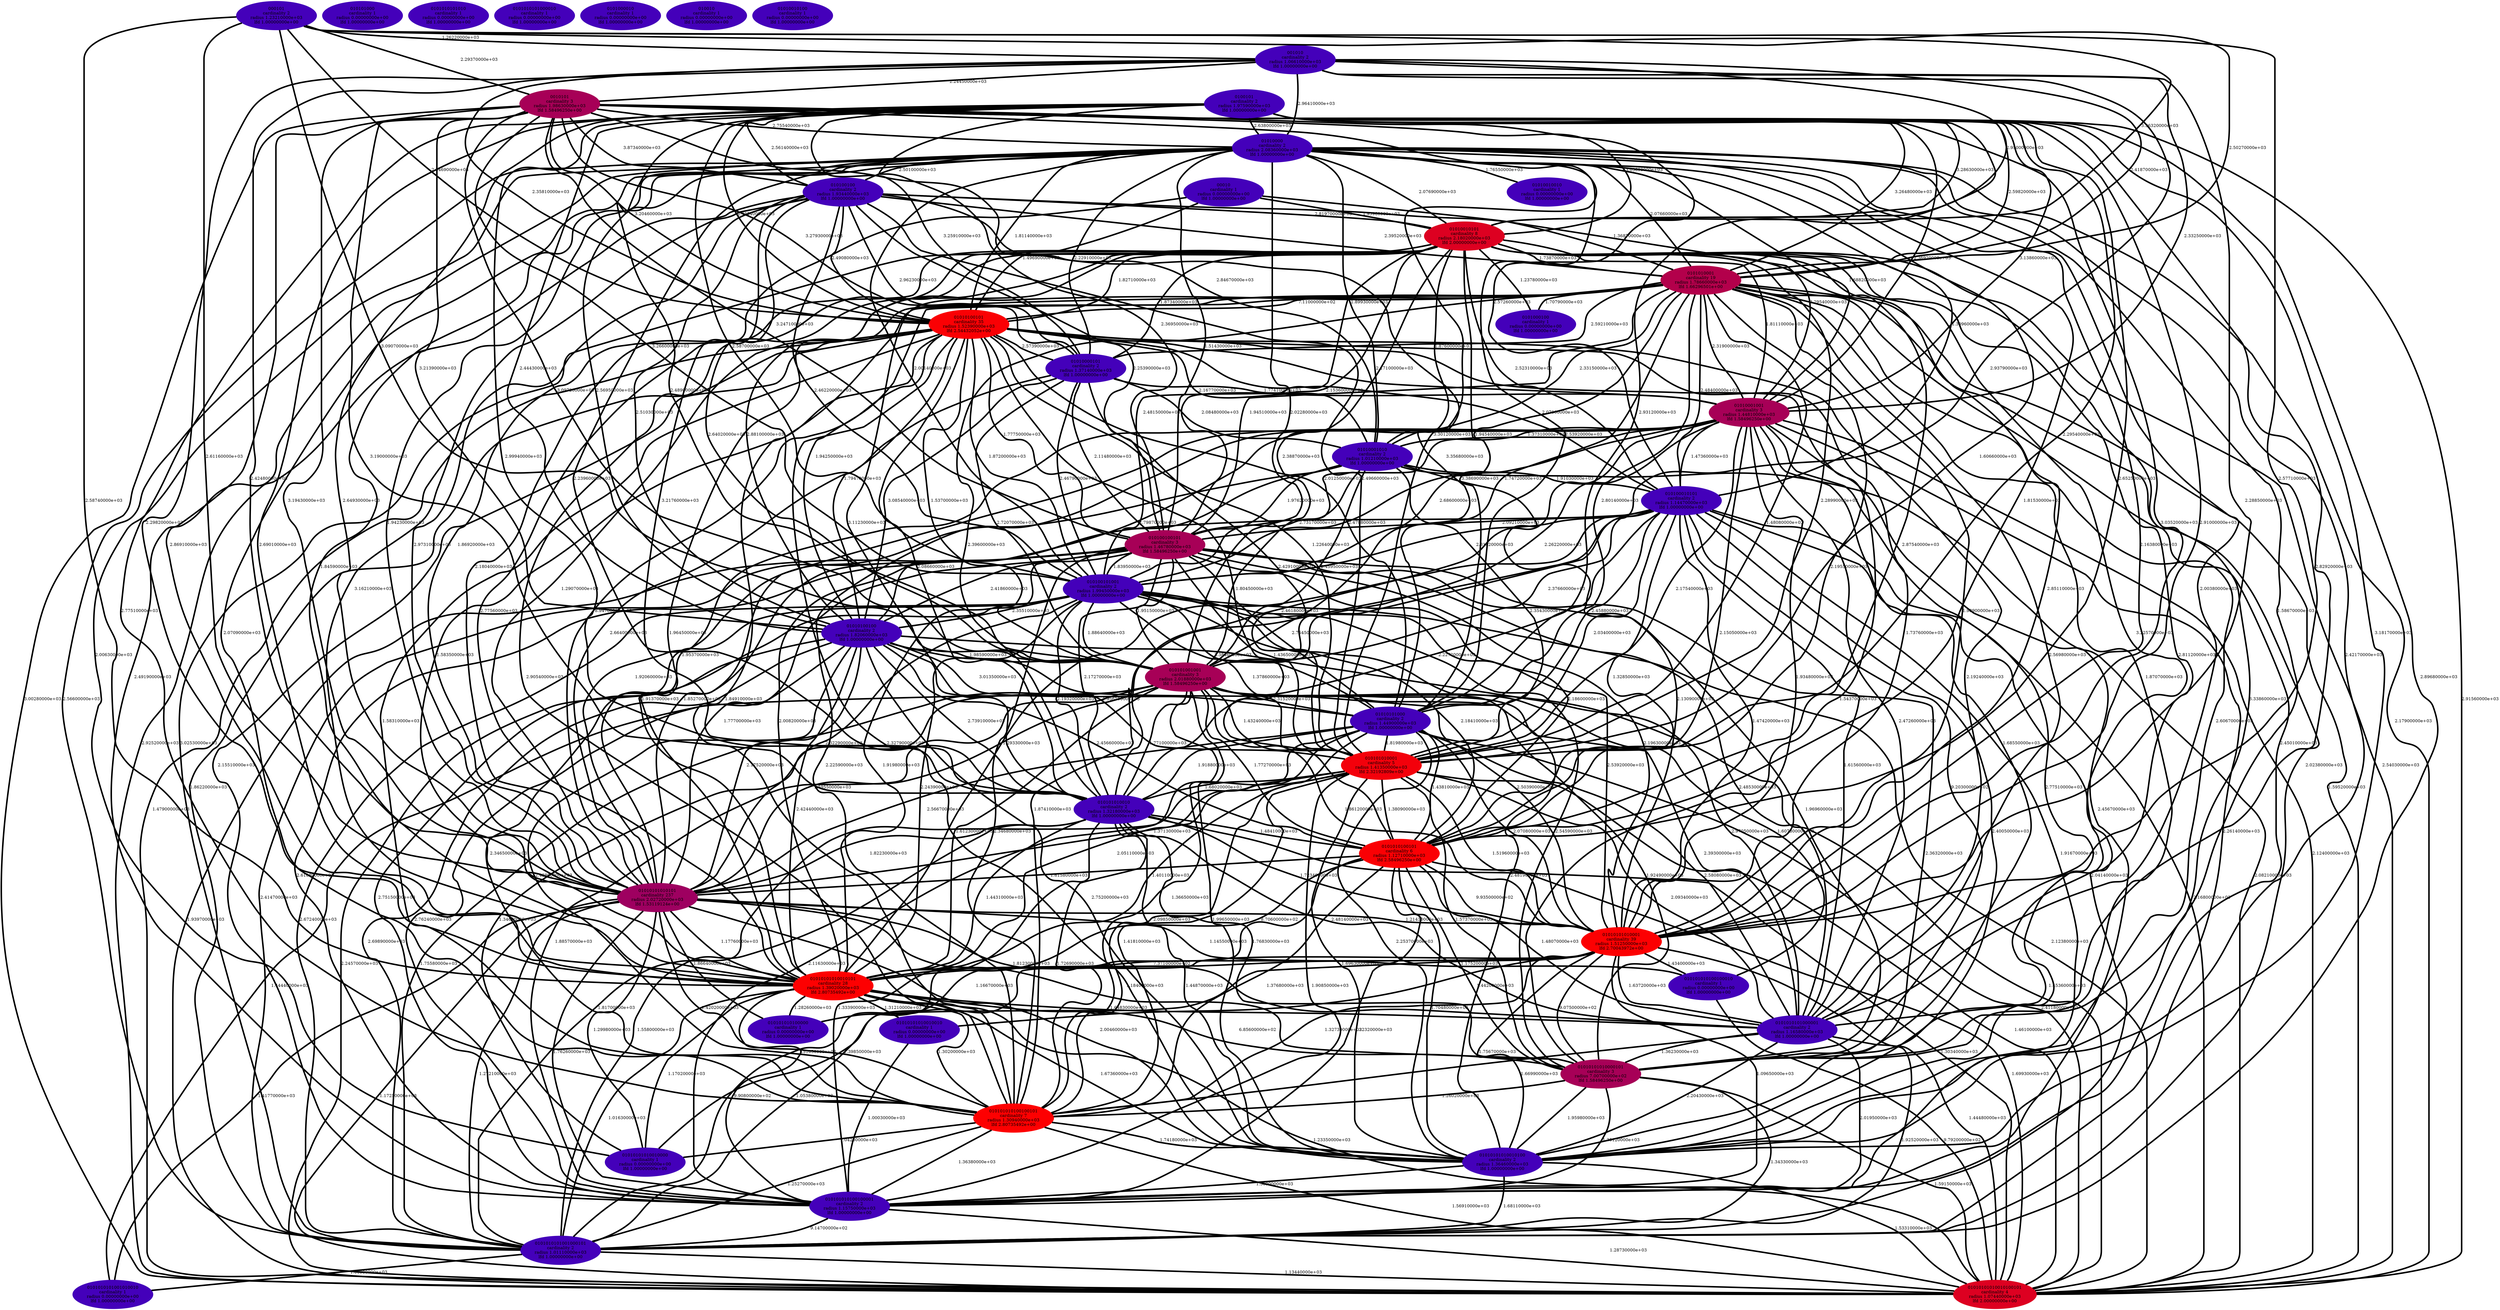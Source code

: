 graph graph_neighborhood_optimal_14 {
    edge[style=solid, penwidth="5", labeldistance="10"]
    0010101 [label="0010101\ncardinality 3\nradius 1.98630000e+03\nlfd 1.58496250e+00", color="#A70057", style="filled"]
    010101001001 [label="010101001001\ncardinality 3\nradius 2.01880000e+03\nlfd 1.58496250e+00", color="#A70057", style="filled"]
    001010 [label="001010\ncardinality 2\nradius 1.06610000e+03\nlfd 1.00000000e+00", color="#4400BA", style="filled"]
    01010001010 [label="01010001010\ncardinality 2\nradius 1.01210000e+03\nlfd 1.00000000e+00", color="#4400BA", style="filled"]
    01010101010010100101 [label="01010101010010100101\ncardinality 4\nradius 1.07440000e+03\nlfd 2.00000000e+00", color="#DD0021", style="filled"]
    01010001001 [label="01010001001\ncardinality 3\nradius 1.44810000e+03\nlfd 1.58496250e+00", color="#A70057", style="filled"]
    010101010100100010 [label="010101010100100010\ncardinality 1\nradius 0.00000000e+00\nlfd 1.00000000e+00", color="#4400BA", style="filled"]
    010100010101 [label="010100010101\ncardinality 2\nradius 1.14470000e+03\nlfd 1.00000000e+00", color="#4400BA", style="filled"]
    0101010101001000101 [label="0101010101001000101\ncardinality 2\nradius 1.01110000e+03\nlfd 1.00000000e+00", color="#4400BA", style="filled"]
    00010 [label="00010\ncardinality 1\nradius 0.00000000e+00\nlfd 1.00000000e+00", color="#4400BA", style="filled"]
    01010000 [label="01010000\ncardinality 2\nradius 2.08360000e+03\nlfd 1.00000000e+00", color="#4400BA", style="filled"]
    01010101000 [label="01010101000\ncardinality 2\nradius 1.44900000e+03\nlfd 1.00000000e+00", color="#4400BA", style="filled"]
    0100101 [label="0100101\ncardinality 2\nradius 1.97590000e+03\nlfd 1.00000000e+00", color="#4400BA", style="filled"]
    010101000 [label="010101000\ncardinality 1\nradius 0.00000000e+00\nlfd 1.00000000e+00", color="#4400BA", style="filled"]
    0101010101010 [label="0101010101010\ncardinality 1\nradius 0.00000000e+00\nlfd 1.00000000e+00", color="#4400BA", style="filled"]
    010100100 [label="010100100\ncardinality 2\nradius 1.93440000e+03\nlfd 1.00000000e+00", color="#4400BA", style="filled"]
    010100100101 [label="010100100101\ncardinality 3\nradius 1.46780000e+03\nlfd 1.58496250e+00", color="#A70057", style="filled"]
    010101010001 [label="010101010001\ncardinality 5\nradius 1.41350000e+03\nlfd 2.32192809e+00", color="#F3000B", style="filled"]
    0101010001 [label="0101010001\ncardinality 19\nradius 1.78660000e+03\nlfd 1.66296501e+00", color="#B3004B", style="filled"]
    010101010100000 [label="010101010100000\ncardinality 1\nradius 0.00000000e+00\nlfd 1.00000000e+00", color="#4400BA", style="filled"]
    0101010101000010 [label="0101010101000010\ncardinality 1\nradius 0.00000000e+00\nlfd 1.00000000e+00", color="#4400BA", style="filled"]
    01010101010001 [label="01010101010001\ncardinality 39\nradius 1.51250000e+03\nlfd 2.70043972e+00", color="#FC0002", style="filled"]
    0101000100 [label="0101000100\ncardinality 1\nradius 0.00000000e+00\nlfd 1.00000000e+00", color="#4400BA", style="filled"]
    01010100100 [label="01010100100\ncardinality 2\nradius 1.82060000e+03\nlfd 1.00000000e+00", color="#4400BA", style="filled"]
    000101 [label="000101\ncardinality 2\nradius 1.23210000e+03\nlfd 1.00000000e+00", color="#4400BA", style="filled"]
    0101000010 [label="0101000010\ncardinality 1\nradius 0.00000000e+00\nlfd 1.00000000e+00", color="#4400BA", style="filled"]
    01010101010010101 [label="01010101010010101\ncardinality 28\nradius 1.39020000e+03\nlfd 2.80735492e+00", color="#FD0001", style="filled"]
    010101010100100101 [label="010101010100100101\ncardinality 7\nradius 1.30940000e+03\nlfd 2.80735492e+00", color="#FD0001", style="filled"]
    010101010100100001 [label="010101010100100001\ncardinality 2\nradius 1.15750000e+03\nlfd 1.00000000e+00", color="#4400BA", style="filled"]
    01010010101 [label="01010010101\ncardinality 8\nradius 2.18020000e+03\nlfd 2.00000000e+00", color="#DD0021", style="filled"]
    010010 [label="010010\ncardinality 1\nradius 0.00000000e+00\nlfd 1.00000000e+00", color="#4400BA", style="filled"]
    01010010100 [label="01010010100\ncardinality 1\nradius 0.00000000e+00\nlfd 1.00000000e+00", color="#4400BA", style="filled"]
    0101010100101 [label="0101010100101\ncardinality 6\nradius 1.12710000e+03\nlfd 2.58496250e+00", color="#FA0004", style="filled"]
    010101010010 [label="010101010010\ncardinality 2\nradius 1.32180000e+03\nlfd 1.00000000e+00", color="#4400BA", style="filled"]
    01010101010010010 [label="01010101010010010\ncardinality 1\nradius 0.00000000e+00\nlfd 1.00000000e+00", color="#4400BA", style="filled"]
    01010101010101 [label="01010101010101\ncardinality 237\nradius 2.02720000e+03\nlfd 1.53119124e+00", color="#9E0060", style="filled"]
    01010101010000101 [label="01010101010000101\ncardinality 3\nradius 7.00700000e+02\nlfd 1.58496250e+00", color="#A70057", style="filled"]
    01010010010 [label="01010010010\ncardinality 1\nradius 0.00000000e+00\nlfd 1.00000000e+00", color="#4400BA", style="filled"]
    01010100101 [label="01010100101\ncardinality 35\nradius 1.52390000e+03\nlfd 2.54432052e+00", color="#FA0004", style="filled"]
    0101010101000001 [label="0101010101000001\ncardinality 2\nradius 1.16580000e+03\nlfd 1.00000000e+00", color="#4400BA", style="filled"]
    010100101001 [label="010100101001\ncardinality 2\nradius 1.99450000e+03\nlfd 1.00000000e+00", color="#4400BA", style="filled"]
    01010101010010000 [label="01010101010010000\ncardinality 1\nradius 0.00000000e+00\nlfd 1.00000000e+00", color="#4400BA", style="filled"]
    01010101010010100 [label="01010101010010100\ncardinality 2\nradius 1.36460000e+03\nlfd 1.00000000e+00", color="#4400BA", style="filled"]
    0101010101001010010 [label="0101010101001010010\ncardinality 1\nradius 0.00000000e+00\nlfd 1.00000000e+00", color="#4400BA", style="filled"]
    01010000101 [label="01010000101\ncardinality 2\nradius 1.37140000e+03\nlfd 1.00000000e+00", color="#4400BA", style="filled"]
    01010100101 -- 010100010101 [label="2.07060000e+03"]
    010100010101 -- 010100101001 [label="2.81020000e+03"]
    001010 -- 01010000 [label="2.96410000e+03"]
    010100101001 -- 01010101010001 [label="2.53920000e+03"]
    01010010101 -- 01010101010010101 [label="2.77560000e+03"]
    0010101 -- 01010010101 [label="3.03690000e+03"]
    0101010100101 -- 01010101010101 [label="1.61580000e+03"]
    01010100100 -- 0101010100101 [label="2.45660000e+03"]
    01010101010010101 -- 01010101010010100101 [label="1.23350000e+03"]
    01010000 -- 010101010010 [label="2.23960000e+03"]
    001010 -- 01010010101 [label="2.95000000e+03"]
    01010010101 -- 01010000101 [label="1.87340000e+03"]
    01010000 -- 010100100 [label="2.50100000e+03"]
    01010000 -- 01010101010010100101 [label="2.17900000e+03"]
    010101001001 -- 01010101010101 [label="1.59550000e+03"]
    010101001001 -- 0101010101000001 [label="2.39300000e+03"]
    010100100101 -- 01010101010010100101 [label="1.93970000e+03"]
    0101010001 -- 01010100100 [label="1.94250000e+03"]
    010101001001 -- 01010101010001 [label="1.86120000e+03"]
    010100101001 -- 01010101000 [label="2.38460000e+03"]
    01010100100 -- 01010101010101 [label="2.17520000e+03"]
    0100101 -- 01010101010010101 [label="2.69010000e+03"]
    010100100 -- 01010101010101 [label="2.97310000e+03"]
    010101001001 -- 0101010100101 [label="1.77270000e+03"]
    01010101010101 -- 0101010101001000101 [label="1.27210000e+03"]
    01010101000 -- 01010101010010100101 [label="2.41180000e+03"]
    010100100101 -- 010101010100100001 [label="2.61080000e+03"]
    01010001010 -- 010100010101 [label="1.91030000e+03"]
    0101010100101 -- 01010101010010101 [label="8.70600000e+02"]
    010101001001 -- 010101010001 [label="1.43240000e+03"]
    010100100101 -- 0101010101001000101 [label="2.41470000e+03"]
    01010101010101 -- 01010101010010101 [label="1.17760000e+03"]
    010100101001 -- 01010100100 [label="2.35510000e+03"]
    010100100101 -- 01010101010010101 [label="1.91980000e+03"]
    01010010101 -- 01010101010010100 [label="3.33860000e+03"]
    0101010001 -- 010100101001 [label="1.94540000e+03"]
    0101010001 -- 01010001001 [label="2.31900000e+03"]
    000101 -- 010101001001 [label="3.09070000e+03"]
    01010100101 -- 010101010010 [label="2.08660000e+03"]
    0010101 -- 010100010101 [label="2.57260000e+03"]
    01010000101 -- 01010001010 [label="2.08480000e+03"]
    01010100100 -- 010101010010 [label="2.73910000e+03"]
    01010100101 -- 0101010101000001 [label="2.19240000e+03"]
    0100101 -- 0101010101000001 [label="2.82920000e+03"]
    010101010010 -- 01010101010010100101 [label="1.30340000e+03"]
    010100101001 -- 01010101010010100101 [label="2.12380000e+03"]
    01010100100 -- 010101010001 [label="1.95610000e+03"]
    010100010101 -- 01010101010010101 [label="1.29330000e+03"]
    0101010001 -- 010101010100100101 [label="1.84910000e+03"]
    01010101010001 -- 01010101010010100101 [label="1.44480000e+03"]
    0101010001 -- 01010101010010100101 [label="1.59520000e+03"]
    01010010101 -- 010101010100100101 [label="2.90540000e+03"]
    01010101010010101 -- 01010101010010010 [label="1.31210000e+03"]
    010100100101 -- 01010101000 [label="2.75450000e+03"]
    01010010101 -- 01010101010101 [label="2.18040000e+03"]
    01010100100 -- 01010101010001 [label="2.50390000e+03"]
    01010010101 -- 0101010101001000101 [label="3.02530000e+03"]
    0100101 -- 01010100101 [label="2.43540000e+03"]
    01010000 -- 010100100101 [label="1.51430000e+03"]
    01010000 -- 0101010001 [label="2.07660000e+03"]
    0100101 -- 01010101010001 [label="2.91000000e+03"]
    010100100101 -- 01010101010001 [label="2.19630000e+03"]
    01010101010001 -- 010101010100100001 [label="1.09650000e+03"]
    010100100 -- 01010001001 [label="3.29540000e+03"]
    0010101 -- 01010001010 [label="2.84670000e+03"]
    010101010001 -- 010101010010 [label="1.68020000e+03"]
    0100101 -- 01010101010010100101 [label="2.91560000e+03"]
    000101 -- 0101010001 [label="2.50270000e+03"]
    0101010100101 -- 01010101010001 [label="9.93500000e+02"]
    01010000 -- 010100101001 [label="2.00140000e+03"]
    01010001010 -- 01010101010010100101 [label="2.08210000e+03"]
    01010100101 -- 01010001001 [label="2.17100000e+03"]
    01010000 -- 01010100101 [label="1.81140000e+03"]
    010100101001 -- 01010101010101 [label="2.32290000e+03"]
    01010101000 -- 01010101010001 [label="2.07080000e+03"]
    01010101010001 -- 01010101010010010 [label="1.44200000e+03"]
    0101010001 -- 010100010101 [label="2.48400000e+03"]
    0101010101001000101 -- 0101010101001010010 [label="1.00900000e+03"]
    010101001001 -- 01010101010010000 [label="1.34670000e+03"]
    01010010101 -- 01010100100 [label="2.88100000e+03"]
    010100100 -- 01010010101 [label="2.81970000e+03"]
    0100101 -- 010101010010 [label="2.99940000e+03"]
    0101010001 -- 010101010010 [label="2.39600000e+03"]
    010101010100100101 -- 010101010100100001 [label="1.36380000e+03"]
    010101001001 -- 0101010101001000101 [label="1.75580000e+03"]
    010101010010 -- 01010101010010100 [label="1.44870000e+03"]
    010100100101 -- 0101010100101 [label="2.18600000e+03"]
    01010101010001 -- 01010101010010100 [label="1.75670000e+03"]
    01010101010010100 -- 0101010101001000101 [label="1.68110000e+03"]
    010101001001 -- 010101010100100001 [label="1.88570000e+03"]
    01010101010001 -- 01010101010000101 [label="9.07500000e+02"]
    010100101001 -- 0101010100101 [label="2.18410000e+03"]
    01010000 -- 01010101000 [label="2.53920000e+03"]
    010101001001 -- 010101010100100010 [label="1.60780000e+03"]
    0101010001 -- 0101000100 [label="1.70790000e+03"]
    0101010001 -- 01010101010000101 [label="1.87070000e+03"]
    010101001001 -- 010101010010 [label="1.77100000e+03"]
    01010100100 -- 01010101000 [label="3.01350000e+03"]
    01010101010010100 -- 01010101010010100101 [label="1.53310000e+03"]
    0101010101000001 -- 01010101010010100 [label="2.20430000e+03"]
    01010010101 -- 010101010010 [label="3.11230000e+03"]
    01010010101 -- 010101001001 [label="2.38870000e+03"]
    010101010010 -- 010101010100100101 [label="1.72690000e+03"]
    001010 -- 010101001001 [label="2.93790000e+03"]
    0010101 -- 01010100101 [label="3.20460000e+03"]
    00010 -- 0101010001 [label="1.36870000e+03"]
    01010101010101 -- 010101010100100001 [label="1.76260000e+03"]
    010101010100100101 -- 01010101010010000 [label="1.04280000e+03"]
    01010000 -- 01010000101 [label="2.22910000e+03"]
    010101001001 -- 01010101010010101 [label="1.61230000e+03"]
    0100101 -- 01010101010101 [label="2.64930000e+03"]
    01010100101 -- 010101010100100001 [label="2.15510000e+03"]
    000101 -- 01010100101 [label="2.54690000e+03"]
    01010100100 -- 0101010101000001 [label="2.97050000e+03"]
    0010101 -- 010100101001 [label="3.26600000e+03"]
    01010010101 -- 01010100101 [label="1.82710000e+03"]
    01010000 -- 0101010100101 [label="1.81530000e+03"]
    01010101000 -- 0101010101000001 [label="2.58080000e+03"]
    01010101000 -- 010101010001 [label="1.81980000e+03"]
    01010000 -- 010101010001 [label="1.60660000e+03"]
    01010100101 -- 01010101010010100101 [label="1.47900000e+03"]
    001010 -- 01010001001 [label="2.33250000e+03"]
    01010101010001 -- 0101010101000001 [label="1.63720000e+03"]
    01010100101 -- 0101010101001000101 [label="1.86220000e+03"]
    01010000 -- 01010101010000101 [label="1.58670000e+03"]
    010100100 -- 01010101010010100101 [label="2.92520000e+03"]
    01010100101 -- 01010101010000101 [label="1.54370000e+03"]
    010100100 -- 01010101000 [label="3.35680000e+03"]
    010101010001 -- 01010101010001 [label="1.51960000e+03"]
    001010 -- 01010101010010101 [label="2.29820000e+03"]
    01010100100 -- 01010101010010101 [label="2.42440000e+03"]
    010101010010 -- 01010101010010101 [label="1.44310000e+03"]
    00010 -- 01010101010101 [label="1.86920000e+03"]
    01010001001 -- 010101010010 [label="2.46180000e+03"]
    010100100101 -- 01010101010000101 [label="1.96960000e+03"]
    01010010101 -- 01010001010 [label="1.87600000e+03"]
    0100101 -- 0101010001 [label="2.59820000e+03"]
    0100101 -- 010101010001 [label="2.29540000e+03"]
    0100101 -- 01010010101 [label="3.28630000e+03"]
    010100100 -- 01010100101 [label="2.49080000e+03"]
    01010101000 -- 010101010100100001 [label="2.11630000e+03"]
    0101010101000001 -- 010101010100100001 [label="2.01950000e+03"]
    01010001001 -- 010100101001 [label="2.68600000e+03"]
    0010101 -- 01010101010001 [label="3.03520000e+03"]
    010100101001 -- 01010101010000101 [label="2.54590000e+03"]
    01010100100 -- 01010101010010100 [label="2.75200000e+03"]
    01010000 -- 010100010101 [label="1.30960000e+03"]
    010101001001 -- 01010101010010100101 [label="1.45360000e+03"]
    010100101001 -- 010101010100100101 [label="2.34650000e+03"]
    01010000 -- 010101001001 [label="2.02280000e+03"]
    01010010101 -- 010100010101 [label="2.52310000e+03"]
    0101010101000001 -- 01010101010000101 [label="1.36230000e+03"]
    010100100 -- 010100101001 [label="2.46220000e+03"]
    01010001010 -- 010101010001 [label="2.35430000e+03"]
    010100010101 -- 01010101010010100101 [label="2.16800000e+03"]
    01010000 -- 01010100100 [label="2.56950000e+03"]
    010100010101 -- 01010101010001 [label="1.47420000e+03"]
    0100101 -- 0101010100101 [label="2.65250000e+03"]
    010101001001 -- 01010101010010100 [label="1.99650000e+03"]
    01010101010101 -- 010101010100100101 [label="1.42020000e+03"]
    0100101 -- 010101001001 [label="2.48900000e+03"]
    010100100101 -- 0101010101000001 [label="2.48530000e+03"]
    01010101000 -- 01010101010101 [label="2.56670000e+03"]
    010101001001 -- 010101010100100101 [label="1.36650000e+03"]
    010100010101 -- 010100100101 [label="2.09210000e+03"]
    000101 -- 01010101010101 [label="2.61160000e+03"]
    01010101010001 -- 010101010100100101 [label="1.32730000e+03"]
    01010101010001 -- 010101010100100010 [label="1.43400000e+03"]
    01010000 -- 01010101010001 [label="2.16380000e+03"]
    01010000101 -- 01010100100 [label="3.08540000e+03"]
    0101010001 -- 01010100101 [label="7.11000000e+02"]
    01010010101 -- 0101010101000001 [label="3.22570000e+03"]
    01010010101 -- 01010101010000101 [label="2.81120000e+03"]
    010101010010 -- 0101010101000001 [label="2.48140000e+03"]
    01010000101 -- 01010101010101 [label="2.66400000e+03"]
    01010100101 -- 01010101010010100 [label="2.32790000e+03"]
    010101010001 -- 01010101010101 [label="1.37130000e+03"]
    01010101010010101 -- 010101010100000 [label="1.28260000e+03"]
    01010101010010101 -- 010101010100100001 [label="9.90800000e+02"]
    01010010101 -- 01010101000 [label="3.38690000e+03"]
    010101010001 -- 01010101010010100 [label="1.69630000e+03"]
    0100101 -- 010100101001 [label="2.58700000e+03"]
    01010001001 -- 01010101010010100101 [label="2.12400000e+03"]
    01010100101 -- 01010101010001 [label="1.73760000e+03"]
    01010000101 -- 010101010001 [label="2.42910000e+03"]
    010100101001 -- 010101001001 [label="1.88640000e+03"]
    010100100 -- 01010000101 [label="2.96230000e+03"]
    001010 -- 0101010001 [label="2.41870000e+03"]
    01010100101 -- 010100101001 [label="1.87200000e+03"]
    01010000 -- 01010010010 [label="1.76550000e+03"]
    01010001001 -- 010101010100100001 [label="2.45670000e+03"]
    0100101 -- 010100100 [label="2.56140000e+03"]
    0010101 -- 010101001001 [label="3.09720000e+03"]
    01010100101 -- 01010001010 [label="2.16770000e+03"]
    010101010001 -- 010101010100100101 [label="1.41810000e+03"]
    0101010001 -- 0101010100101 [label="2.19550000e+03"]
    001010 -- 01010101010001 [label="2.28850000e+03"]
    01010101000 -- 010101010100100101 [label="2.09850000e+03"]
    0010101 -- 010101010010 [label="3.19000000e+03"]
    000101 -- 0010101 [label="2.29370000e+03"]
    010100100 -- 010101001001 [label="2.64020000e+03"]
    01010001001 -- 0101010101000001 [label="2.47260000e+03"]
    01010001001 -- 010100010101 [label="1.47360000e+03"]
    0010101 -- 010100100 [label="3.87340000e+03"]
    0101010101000001 -- 0101010101001000101 [label="1.92520000e+03"]
    010101001001 -- 01010101000 [label="2.31520000e+03"]
    010101001001 -- 0101010101001010010 [label="1.44440000e+03"]
    01010000 -- 01010101010101 [label="1.94230000e+03"]
    01010100100 -- 010101001001 [label="1.98590000e+03"]
    010101010100100001 -- 01010101010010100101 [label="1.28730000e+03"]
    010100100101 -- 010101010001 [label="1.43650000e+03"]
    01010010101 -- 01010001001 [label="1.81110000e+03"]
    010101010001 -- 0101010101000001 [label="2.09340000e+03"]
    000101 -- 001010 [label="1.26220000e+03"]
    010101010010 -- 01010101010101 [label="1.82230000e+03"]
    010100100 -- 0101010001 [label="2.39520000e+03"]
    010101010001 -- 01010101010000101 [label="1.57370000e+03"]
    001010 -- 0010101 [label="2.24450000e+03"]
    010101010100100101 -- 0101010101001000101 [label="1.25270000e+03"]
    01010010101 -- 010100101001 [label="2.48150000e+03"]
    01010100101 -- 010101010001 [label="1.22640000e+03"]
    01010101010010101 -- 0101010101000001 [label="1.64830000e+03"]
    0101010001 -- 0101010101001000101 [label="2.02380000e+03"]
    000101 -- 01010101010001 [label="2.57710000e+03"]
    01010000 -- 01010001010 [label="1.89930000e+03"]
    010100100101 -- 010101001001 [label="1.95150000e+03"]
    001010 -- 01010100101 [label="2.35810000e+03"]
    0010101 -- 01010001001 [label="2.36920000e+03"]
    01010001001 -- 01010001010 [label="1.37310000e+03"]
    010100101001 -- 010101010010 [label="2.19320000e+03"]
    01010100101 -- 01010101010101 [label="8.94700000e+02"]
    01010001001 -- 01010101010010100 [label="2.77510000e+03"]
    0100101 -- 0101010101001000101 [label="2.89680000e+03"]
    010100101001 -- 01010101010010100 [label="2.48190000e+03"]
    01010100101 -- 01010000101 [label="2.57390000e+03"]
    01010010101 -- 01010101010010100101 [label="2.54030000e+03"]
    0010101 -- 010101010001 [label="3.30120000e+03"]
    01010001001 -- 0101010100101 [label="2.15050000e+03"]
    0101010100101 -- 010101010100100101 [label="1.37680000e+03"]
    01010010101 -- 0101010100101 [label="2.87540000e+03"]
    0101010001 -- 01010101010101 [label="1.29070000e+03"]
    010100100101 -- 010101010010 [label="2.17270000e+03"]
    010101010010 -- 01010101010001 [label="1.72340000e+03"]
    01010101010001 -- 01010101010010000 [label="1.39850000e+03"]
    01010101010001 -- 010101010100000 [label="1.16670000e+03"]
    010100010101 -- 010101010001 [label="2.03400000e+03"]
    01010001010 -- 01010101010001 [label="2.13090000e+03"]
    0010101 -- 01010101010101 [label="3.19430000e+03"]
    010101010100100101 -- 01010101010010100 [label="1.74180000e+03"]
    01010000 -- 01010101010010101 [label="1.84590000e+03"]
    01010010101 -- 01010101010001 [label="2.85110000e+03"]
    010100100 -- 010100100101 [label="2.25390000e+03"]
    01010001001 -- 01010101010010101 [label="1.91370000e+03"]
    010100010101 -- 0101010101000001 [label="1.61560000e+03"]
    001010 -- 01010101010101 [label="2.42480000e+03"]
    010100010101 -- 010101001001 [label="2.37660000e+03"]
    01010100101 -- 010101001001 [label="1.53700000e+03"]
    01010101010000101 -- 0101010101001000101 [label="1.34330000e+03"]
    01010101000 -- 0101010100101 [label="1.43810000e+03"]
    0101010001 -- 01010101010010100 [label="2.60670000e+03"]
    010101010100100001 -- 0101010101001000101 [label="9.14700000e+02"]
    01010001010 -- 010101001001 [label="2.45950000e+03"]
    010100010101 -- 0101010101001000101 [label="2.04140000e+03"]
    01010101010101 -- 010101010100100010 [label="1.14550000e+03"]
    0101010101000001 -- 010101010100100101 [label="1.66990000e+03"]
    01010101010101 -- 01010101010010000 [label="1.29980000e+03"]
    010101010001 -- 010101010100100001 [label="1.90850000e+03"]
    01010101010000101 -- 010101010100100001 [label="1.35120000e+03"]
    01010100100 -- 010101010100100001 [label="2.76240000e+03"]
    0101010001 -- 010101010001 [label="1.48080000e+03"]
    0101010001 -- 01010000101 [label="2.59210000e+03"]
    01010001001 -- 010101010001 [label="2.17540000e+03"]
    01010101000 -- 01010101010010100 [label="2.25370000e+03"]
    01010010101 -- 010100100101 [label="2.15360000e+03"]
    01010100101 -- 01010101010010101 [label="1.58350000e+03"]
    010100100101 -- 010101010100100101 [label="2.34680000e+03"]
    0100101 -- 010100100101 [label="2.36950000e+03"]
    01010000 -- 010101010100100101 [label="2.07090000e+03"]
    000101 -- 01010101010010101 [label="2.58740000e+03"]
    010101010100100010 -- 01010101010010100101 [label="9.79200000e+02"]
    0010101 -- 0101010001 [label="3.26480000e+03"]
    01010101010010101 -- 0101010101001000101 [label="1.01630000e+03"]
    010100010101 -- 01010101000 [label="2.45880000e+03"]
    01010001010 -- 010100101001 [label="2.73170000e+03"]
    01010100100 -- 0101010101001000101 [label="2.69890000e+03"]
    01010000 -- 0101010101000001 [label="2.00380000e+03"]
    01010001010 -- 01010101010010101 [label="2.00820000e+03"]
    010100010101 -- 01010101010010100 [label="2.40050000e+03"]
    01010101010101 -- 010101010100000 [label="1.86640000e+03"]
    010100101001 -- 010101010001 [label="1.37860000e+03"]
    01010001010 -- 01010101010101 [label="1.92060000e+03"]
    01010001010 -- 010100100101 [label="1.97620000e+03"]
    0100101 -- 01010001001 [label="3.13860000e+03"]
    01010010101 -- 0101000100 [label="1.23780000e+03"]
    01010100100 -- 010101010100100101 [label="2.42800000e+03"]
    01010101010000101 -- 01010101010010100 [label="1.95980000e+03"]
    01010101010010101 -- 010101010100100101 [label="1.30200000e+03"]
    01010101010010101 -- 01010101010010100 [label="1.67360000e+03"]
    010100010101 -- 01010101010000101 [label="9.20300000e+02"]
    0101010001 -- 010101001001 [label="1.74720000e+03"]
    010100010101 -- 010101010100100001 [label="1.91670000e+03"]
    01010000 -- 01010101010010100 [label="2.42170000e+03"]
    01010010101 -- 0101010001 [label="1.73870000e+03"]
    01010010101 -- 010101010001 [label="2.28990000e+03"]
    01010000101 -- 010100101001 [label="2.46790000e+03"]
    00010 -- 01010010101 [label="1.93960000e+03"]
    010100101001 -- 0101010101001000101 [label="2.67240000e+03"]
    01010000 -- 01010001001 [label="1.68820000e+03"]
    0101010001 -- 01010101000 [label="2.80140000e+03"]
    01010001001 -- 01010101010000101 [label="1.68550000e+03"]
    01010001001 -- 010100100101 [label="2.01250000e+03"]
    01010000 -- 01010010101 [label="2.07690000e+03"]
    010100100 -- 010101010001 [label="2.49660000e+03"]
    01010001001 -- 010101010100100101 [label="2.22590000e+03"]
    01010101000 -- 010101010010 [label="1.91880000e+03"]
    0100101 -- 01010101000 [label="2.93120000e+03"]
    0101010100101 -- 010101010100100001 [label="1.22320000e+03"]
    010101010010 -- 0101010100101 [label="1.48410000e+03"]
    0100101 -- 01010000 [label="2.63800000e+03"]
    010101010001 -- 01010101010010101 [label="1.40110000e+03"]
    010100101001 -- 010101010100100001 [label="2.75150000e+03"]
    01010001001 -- 0101010101001000101 [label="2.26140000e+03"]
    010101010001 -- 0101010101001000101 [label="1.81700000e+03"]
    01010001001 -- 01010101010001 [label="1.93480000e+03"]
    0101010100101 -- 01010101010000101 [label="1.17520000e+03"]
    01010101010010101 -- 01010101010010000 [label="1.17020000e+03"]
    0101010001 -- 010100100101 [label="1.94510000e+03"]
    01010100100 -- 01010101010010100101 [label="2.24570000e+03"]
    010100010101 -- 0101010100101 [label="1.32850000e+03"]
    0010101 -- 01010000101 [label="3.27930000e+03"]
    010101010010 -- 01010101010000101 [label="1.76830000e+03"]
    010100101001 -- 01010101010010101 [label="2.24390000e+03"]
    01010100101 -- 01010100100 [label="1.79470000e+03"]
    010100010101 -- 010101010100100101 [label="1.87410000e+03"]
    01010101010000101 -- 01010101010010100101 [label="1.59150000e+03"]
    01010000 -- 010101010100100001 [label="2.49190000e+03"]
    0101010101001000101 -- 01010101010010100101 [label="1.13440000e+03"]
    0101010001 -- 010101010100100001 [label="2.45010000e+03"]
    010101010100100101 -- 01010101010010100101 [label="1.56910000e+03"]
    0101010001 -- 01010101010001 [label="1.98900000e+03"]
    0101010100101 -- 01010101010010100101 [label="1.69930000e+03"]
    01010000101 -- 010100100101 [label="2.11480000e+03"]
    0100101 -- 01010000101 [label="3.25910000e+03"]
    0100101 -- 01010101010010100 [label="3.18170000e+03"]
    01010001001 -- 01010100100 [label="2.79870000e+03"]
    0101010001 -- 01010001010 [label="2.33150000e+03"]
    0010101 -- 01010100100 [label="3.21390000e+03"]
    01010000 -- 01010101010010000 [label="2.00630000e+03"]
    01010101010010101 -- 01010101010000101 [label="6.85600000e+02"]
    01010101010101 -- 01010101010000101 [label="1.18400000e+03"]
    0101010100101 -- 0101010101001000101 [label="1.51650000e+03"]
    01010101010010100 -- 010101010100100001 [label="1.56900000e+03"]
    010100100101 -- 010100101001 [label="1.83950000e+03"]
    010100100 -- 010101010010 [label="3.21760000e+03"]
    01010001001 -- 01010101010101 [label="1.95370000e+03"]
    0010101 -- 010100100101 [label="3.24710000e+03"]
    010100010101 -- 01010101010101 [label="1.85270000e+03"]
    010101010001 -- 0101010100101 [label="1.38090000e+03"]
    010100010101 -- 010101010010 [label="2.22720000e+03"]
    01010101010101 -- 0101010101000001 [label="1.81230000e+03"]
    0100101 -- 01010100100 [label="2.44430000e+03"]
    01010001001 -- 010101001001 [label="2.26220000e+03"]
    0100101 -- 010101010100100101 [label="2.77510000e+03"]
    01010101000 -- 01010101010010101 [label="2.05110000e+03"]
    010101010010 -- 0101010101001000101 [label="1.55800000e+03"]
    01010101010001 -- 0101010101001000101 [label="1.05380000e+03"]
    01010101010101 -- 01010101010010100101 [label="1.17250000e+03"]
    01010100101 -- 0101010100101 [label="1.80450000e+03"]
    01010100101 -- 010100100101 [label="1.77750000e+03"]
    01010000101 -- 010101001001 [label="2.72070000e+03"]
    010100100101 -- 01010101010101 [label="1.77700000e+03"]
    0101010100101 -- 01010101010010100 [label="1.70480000e+03"]
    01010101010001 -- 01010101010010101 [label="7.37100000e+02"]
    010100100 -- 01010101010010101 [label="3.16210000e+03"]
    010100100101 -- 01010101010010100 [label="2.36320000e+03"]
    010100100101 -- 01010100100 [label="2.41860000e+03"]
    010101010010 -- 010101010100100001 [label="1.33390000e+03"]
    0101010100101 -- 0101010101000001 [label="1.48070000e+03"]
    01010000101 -- 01010001001 [label="1.77410000e+03"]
    010101010001 -- 01010101010010100101 [label="1.46100000e+03"]
    0010101 -- 01010101010010101 [label="2.86910000e+03"]
    0101010001 -- 01010101010010101 [label="1.96450000e+03"]
    01010101010000101 -- 010101010100100101 [label="1.26020000e+03"]
    01010101010010010 -- 010101010100100001 [label="1.00030000e+03"]
    0101010001 -- 0101010101000001 [label="2.56980000e+03"]
    01010101010101 -- 01010101010001 [label="1.21430000e+03"]
    01010100101 -- 01010101000 [label="2.47980000e+03"]
    010101001001 -- 01010101010000101 [label="1.92490000e+03"]
    01010101010101 -- 01010101010010100 [label="2.00460000e+03"]
    01010101010101 -- 0101010101001010010 [label="1.41770000e+03"]
    01010000 -- 0101010101001000101 [label="2.56600000e+03"]
    0010101 -- 01010101010010100101 [label="3.00280000e+03"]
    0010101 -- 01010000 [label="2.75540000e+03"]
    010100100 -- 01010100100 [label="2.51030000e+03"]
    000101 -- 01010010101 [label="3.36320000e+03"]
    01010100101 -- 010101010100100101 [label="1.58310000e+03"]
    00010 -- 01010100101 [label="1.49690000e+03"]
}
